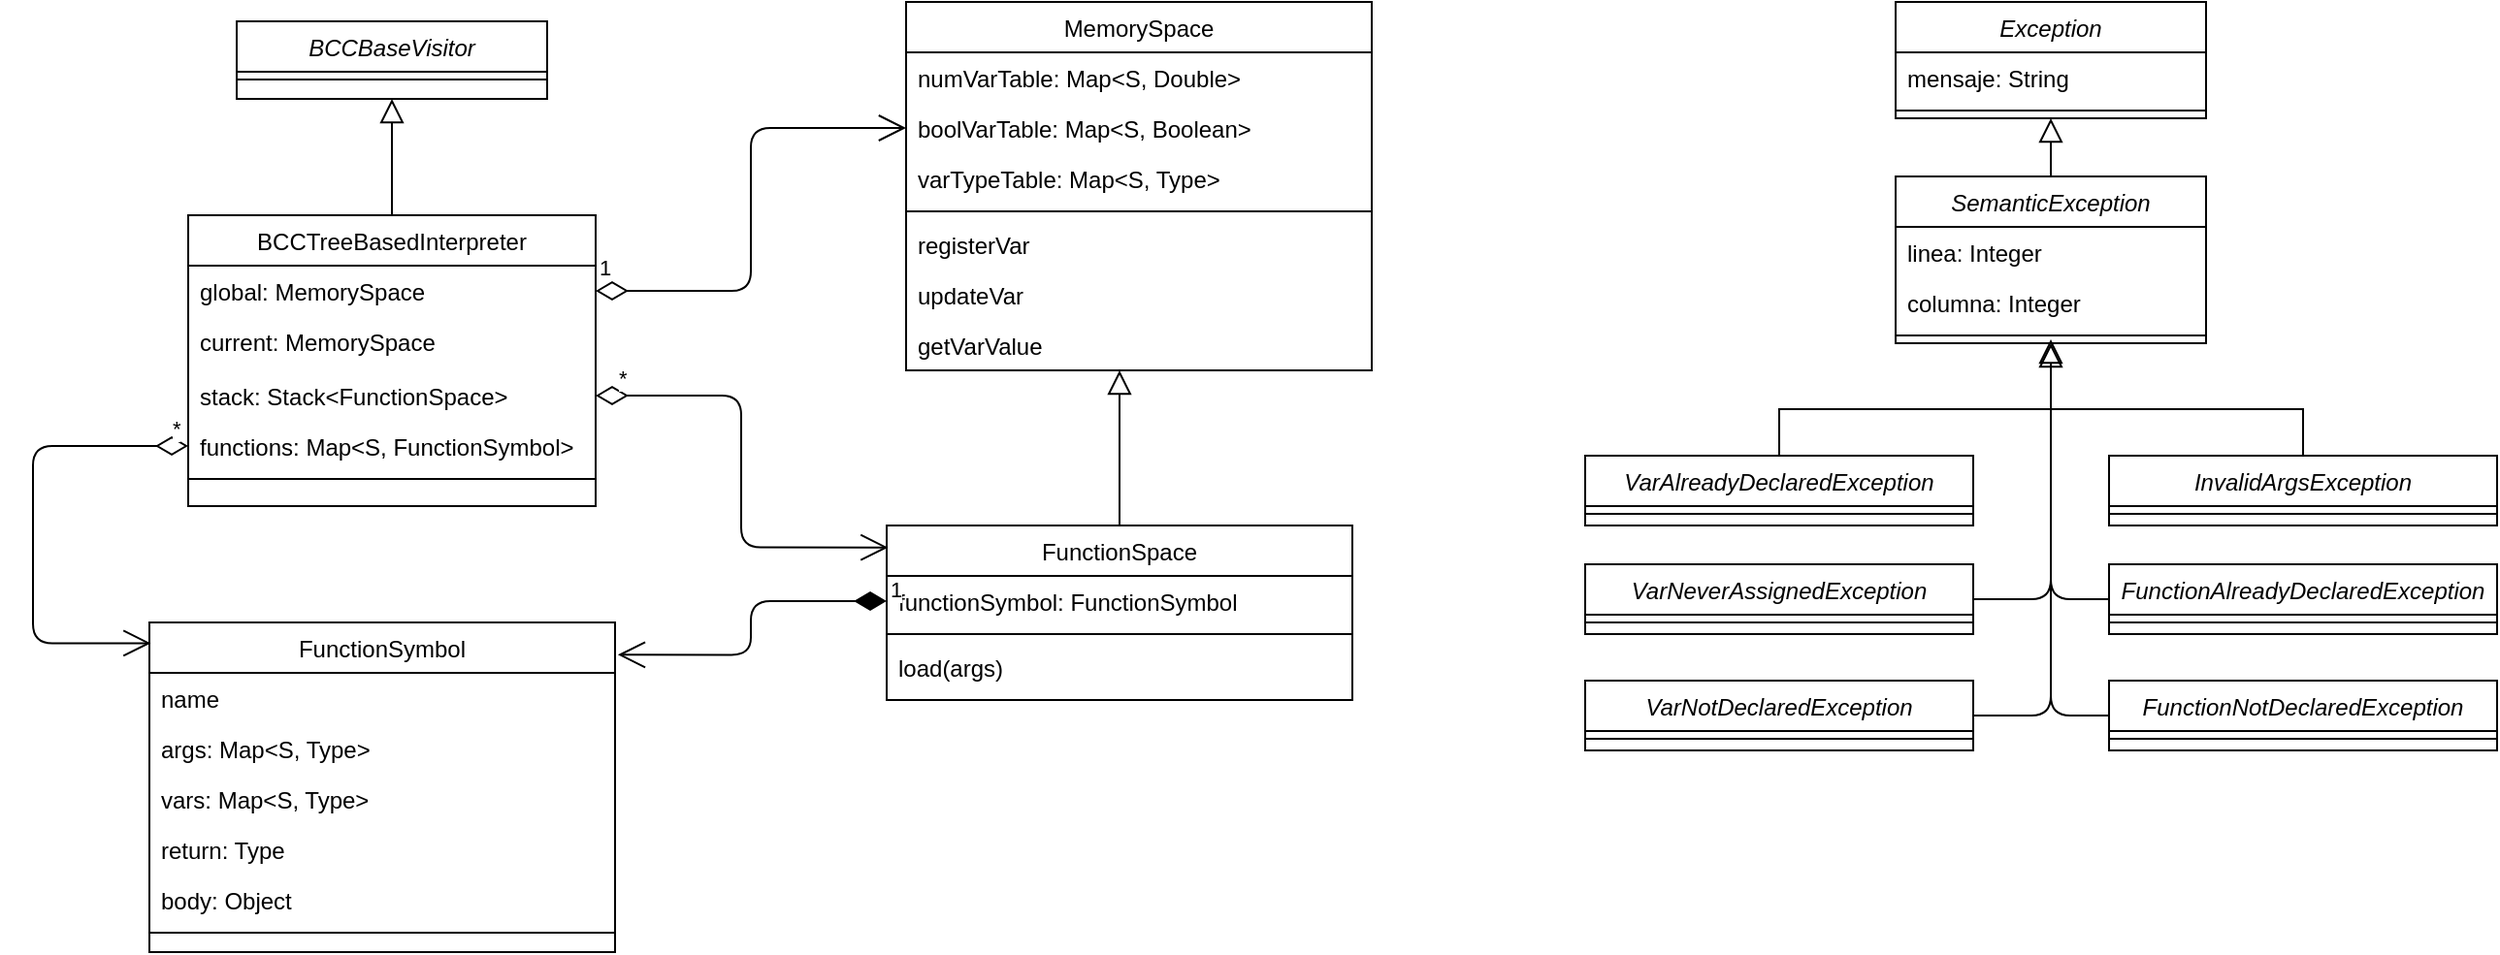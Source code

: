<mxfile version="13.8.5" type="device"><diagram id="C5RBs43oDa-KdzZeNtuy" name="Page-1"><mxGraphModel dx="1022" dy="437" grid="1" gridSize="10" guides="1" tooltips="1" connect="1" arrows="1" fold="1" page="1" pageScale="1" pageWidth="827" pageHeight="1169" math="0" shadow="0"><root><mxCell id="WIyWlLk6GJQsqaUBKTNV-0"/><mxCell id="WIyWlLk6GJQsqaUBKTNV-1" parent="WIyWlLk6GJQsqaUBKTNV-0"/><mxCell id="zkfFHV4jXpPFQw0GAbJ--0" value="BCCBaseVisitor" style="swimlane;fontStyle=2;align=center;verticalAlign=top;childLayout=stackLayout;horizontal=1;startSize=26;horizontalStack=0;resizeParent=1;resizeLast=0;collapsible=1;marginBottom=0;rounded=0;shadow=0;strokeWidth=1;" parent="WIyWlLk6GJQsqaUBKTNV-1" vertex="1"><mxGeometry x="155" y="40" width="160" height="40" as="geometry"><mxRectangle x="230" y="140" width="160" height="26" as="alternateBounds"/></mxGeometry></mxCell><mxCell id="zkfFHV4jXpPFQw0GAbJ--4" value="" style="line;html=1;strokeWidth=1;align=left;verticalAlign=middle;spacingTop=-1;spacingLeft=3;spacingRight=3;rotatable=0;labelPosition=right;points=[];portConstraint=eastwest;" parent="zkfFHV4jXpPFQw0GAbJ--0" vertex="1"><mxGeometry y="26" width="160" height="8" as="geometry"/></mxCell><mxCell id="zkfFHV4jXpPFQw0GAbJ--6" value="BCCTreeBasedInterpreter" style="swimlane;fontStyle=0;align=center;verticalAlign=top;childLayout=stackLayout;horizontal=1;startSize=26;horizontalStack=0;resizeParent=1;resizeLast=0;collapsible=1;marginBottom=0;rounded=0;shadow=0;strokeWidth=1;" parent="WIyWlLk6GJQsqaUBKTNV-1" vertex="1"><mxGeometry x="130" y="140" width="210" height="150" as="geometry"><mxRectangle x="130" y="380" width="160" height="26" as="alternateBounds"/></mxGeometry></mxCell><mxCell id="zkfFHV4jXpPFQw0GAbJ--7" value="global: MemorySpace" style="text;align=left;verticalAlign=top;spacingLeft=4;spacingRight=4;overflow=hidden;rotatable=0;points=[[0,0.5],[1,0.5]];portConstraint=eastwest;" parent="zkfFHV4jXpPFQw0GAbJ--6" vertex="1"><mxGeometry y="26" width="210" height="26" as="geometry"/></mxCell><mxCell id="zkfFHV4jXpPFQw0GAbJ--8" value="current: MemorySpace" style="text;align=left;verticalAlign=top;spacingLeft=4;spacingRight=4;overflow=hidden;rotatable=0;points=[[0,0.5],[1,0.5]];portConstraint=eastwest;rounded=0;shadow=0;html=0;" parent="zkfFHV4jXpPFQw0GAbJ--6" vertex="1"><mxGeometry y="52" width="210" height="28" as="geometry"/></mxCell><mxCell id="P-ROxSgYhiDa1GATNtzH-0" value="stack: Stack&lt;FunctionSpace&gt;" style="text;align=left;verticalAlign=top;spacingLeft=4;spacingRight=4;overflow=hidden;rotatable=0;points=[[0,0.5],[1,0.5]];portConstraint=eastwest;" vertex="1" parent="zkfFHV4jXpPFQw0GAbJ--6"><mxGeometry y="80" width="210" height="26" as="geometry"/></mxCell><mxCell id="P-ROxSgYhiDa1GATNtzH-1" value="functions: Map&lt;S, FunctionSymbol&gt;" style="text;align=left;verticalAlign=top;spacingLeft=4;spacingRight=4;overflow=hidden;rotatable=0;points=[[0,0.5],[1,0.5]];portConstraint=eastwest;" vertex="1" parent="zkfFHV4jXpPFQw0GAbJ--6"><mxGeometry y="106" width="210" height="26" as="geometry"/></mxCell><mxCell id="zkfFHV4jXpPFQw0GAbJ--9" value="" style="line;html=1;strokeWidth=1;align=left;verticalAlign=middle;spacingTop=-1;spacingLeft=3;spacingRight=3;rotatable=0;labelPosition=right;points=[];portConstraint=eastwest;" parent="zkfFHV4jXpPFQw0GAbJ--6" vertex="1"><mxGeometry y="132" width="210" height="8" as="geometry"/></mxCell><mxCell id="zkfFHV4jXpPFQw0GAbJ--12" value="" style="endArrow=block;endSize=10;endFill=0;shadow=0;strokeWidth=1;rounded=0;edgeStyle=elbowEdgeStyle;elbow=vertical;" parent="WIyWlLk6GJQsqaUBKTNV-1" source="zkfFHV4jXpPFQw0GAbJ--6" target="zkfFHV4jXpPFQw0GAbJ--0" edge="1"><mxGeometry width="160" relative="1" as="geometry"><mxPoint x="130" y="123" as="sourcePoint"/><mxPoint x="130" y="123" as="targetPoint"/></mxGeometry></mxCell><mxCell id="zkfFHV4jXpPFQw0GAbJ--17" value="MemorySpace" style="swimlane;fontStyle=0;align=center;verticalAlign=top;childLayout=stackLayout;horizontal=1;startSize=26;horizontalStack=0;resizeParent=1;resizeLast=0;collapsible=1;marginBottom=0;rounded=0;shadow=0;strokeWidth=1;" parent="WIyWlLk6GJQsqaUBKTNV-1" vertex="1"><mxGeometry x="500" y="30" width="240" height="190" as="geometry"><mxRectangle x="550" y="140" width="160" height="26" as="alternateBounds"/></mxGeometry></mxCell><mxCell id="zkfFHV4jXpPFQw0GAbJ--18" value="numVarTable: Map&lt;S, Double&gt;" style="text;align=left;verticalAlign=top;spacingLeft=4;spacingRight=4;overflow=hidden;rotatable=0;points=[[0,0.5],[1,0.5]];portConstraint=eastwest;" parent="zkfFHV4jXpPFQw0GAbJ--17" vertex="1"><mxGeometry y="26" width="240" height="26" as="geometry"/></mxCell><mxCell id="zkfFHV4jXpPFQw0GAbJ--19" value="boolVarTable: Map&lt;S, Boolean&gt;" style="text;align=left;verticalAlign=top;spacingLeft=4;spacingRight=4;overflow=hidden;rotatable=0;points=[[0,0.5],[1,0.5]];portConstraint=eastwest;rounded=0;shadow=0;html=0;" parent="zkfFHV4jXpPFQw0GAbJ--17" vertex="1"><mxGeometry y="52" width="240" height="26" as="geometry"/></mxCell><mxCell id="zkfFHV4jXpPFQw0GAbJ--20" value="varTypeTable: Map&lt;S, Type&gt;" style="text;align=left;verticalAlign=top;spacingLeft=4;spacingRight=4;overflow=hidden;rotatable=0;points=[[0,0.5],[1,0.5]];portConstraint=eastwest;rounded=0;shadow=0;html=0;" parent="zkfFHV4jXpPFQw0GAbJ--17" vertex="1"><mxGeometry y="78" width="240" height="26" as="geometry"/></mxCell><mxCell id="zkfFHV4jXpPFQw0GAbJ--23" value="" style="line;html=1;strokeWidth=1;align=left;verticalAlign=middle;spacingTop=-1;spacingLeft=3;spacingRight=3;rotatable=0;labelPosition=right;points=[];portConstraint=eastwest;" parent="zkfFHV4jXpPFQw0GAbJ--17" vertex="1"><mxGeometry y="104" width="240" height="8" as="geometry"/></mxCell><mxCell id="zkfFHV4jXpPFQw0GAbJ--24" value="registerVar" style="text;align=left;verticalAlign=top;spacingLeft=4;spacingRight=4;overflow=hidden;rotatable=0;points=[[0,0.5],[1,0.5]];portConstraint=eastwest;" parent="zkfFHV4jXpPFQw0GAbJ--17" vertex="1"><mxGeometry y="112" width="240" height="26" as="geometry"/></mxCell><mxCell id="zkfFHV4jXpPFQw0GAbJ--25" value="updateVar" style="text;align=left;verticalAlign=top;spacingLeft=4;spacingRight=4;overflow=hidden;rotatable=0;points=[[0,0.5],[1,0.5]];portConstraint=eastwest;" parent="zkfFHV4jXpPFQw0GAbJ--17" vertex="1"><mxGeometry y="138" width="240" height="26" as="geometry"/></mxCell><mxCell id="P-ROxSgYhiDa1GATNtzH-2" value="getVarValue" style="text;align=left;verticalAlign=top;spacingLeft=4;spacingRight=4;overflow=hidden;rotatable=0;points=[[0,0.5],[1,0.5]];portConstraint=eastwest;" vertex="1" parent="zkfFHV4jXpPFQw0GAbJ--17"><mxGeometry y="164" width="240" height="26" as="geometry"/></mxCell><mxCell id="P-ROxSgYhiDa1GATNtzH-3" value="FunctionSpace" style="swimlane;fontStyle=0;align=center;verticalAlign=top;childLayout=stackLayout;horizontal=1;startSize=26;horizontalStack=0;resizeParent=1;resizeLast=0;collapsible=1;marginBottom=0;rounded=0;shadow=0;strokeWidth=1;" vertex="1" parent="WIyWlLk6GJQsqaUBKTNV-1"><mxGeometry x="490" y="300" width="240" height="90" as="geometry"><mxRectangle x="550" y="140" width="160" height="26" as="alternateBounds"/></mxGeometry></mxCell><mxCell id="P-ROxSgYhiDa1GATNtzH-6" value="functionSymbol: FunctionSymbol" style="text;align=left;verticalAlign=top;spacingLeft=4;spacingRight=4;overflow=hidden;rotatable=0;points=[[0,0.5],[1,0.5]];portConstraint=eastwest;rounded=0;shadow=0;html=0;" vertex="1" parent="P-ROxSgYhiDa1GATNtzH-3"><mxGeometry y="26" width="240" height="26" as="geometry"/></mxCell><mxCell id="P-ROxSgYhiDa1GATNtzH-7" value="" style="line;html=1;strokeWidth=1;align=left;verticalAlign=middle;spacingTop=-1;spacingLeft=3;spacingRight=3;rotatable=0;labelPosition=right;points=[];portConstraint=eastwest;" vertex="1" parent="P-ROxSgYhiDa1GATNtzH-3"><mxGeometry y="52" width="240" height="8" as="geometry"/></mxCell><mxCell id="P-ROxSgYhiDa1GATNtzH-8" value="load(args)" style="text;align=left;verticalAlign=top;spacingLeft=4;spacingRight=4;overflow=hidden;rotatable=0;points=[[0,0.5],[1,0.5]];portConstraint=eastwest;" vertex="1" parent="P-ROxSgYhiDa1GATNtzH-3"><mxGeometry y="60" width="240" height="26" as="geometry"/></mxCell><mxCell id="P-ROxSgYhiDa1GATNtzH-11" value="" style="endArrow=block;endSize=10;endFill=0;shadow=0;strokeWidth=1;rounded=0;edgeStyle=elbowEdgeStyle;elbow=vertical;exitX=0.5;exitY=0;exitDx=0;exitDy=0;" edge="1" parent="WIyWlLk6GJQsqaUBKTNV-1" source="P-ROxSgYhiDa1GATNtzH-3"><mxGeometry width="160" relative="1" as="geometry"><mxPoint x="619.5" y="280" as="sourcePoint"/><mxPoint x="610" y="220" as="targetPoint"/></mxGeometry></mxCell><mxCell id="P-ROxSgYhiDa1GATNtzH-12" value="1" style="endArrow=open;html=1;endSize=12;startArrow=diamondThin;startSize=14;startFill=0;edgeStyle=orthogonalEdgeStyle;align=left;verticalAlign=bottom;entryX=0;entryY=0.5;entryDx=0;entryDy=0;" edge="1" parent="WIyWlLk6GJQsqaUBKTNV-1" source="zkfFHV4jXpPFQw0GAbJ--7" target="zkfFHV4jXpPFQw0GAbJ--19"><mxGeometry x="-1" y="3" relative="1" as="geometry"><mxPoint x="220" y="370" as="sourcePoint"/><mxPoint x="380" y="370" as="targetPoint"/></mxGeometry></mxCell><mxCell id="P-ROxSgYhiDa1GATNtzH-13" value="*" style="endArrow=open;html=1;endSize=12;startArrow=diamondThin;startSize=14;startFill=0;edgeStyle=orthogonalEdgeStyle;align=left;verticalAlign=bottom;entryX=0.003;entryY=0.126;entryDx=0;entryDy=0;entryPerimeter=0;" edge="1" parent="WIyWlLk6GJQsqaUBKTNV-1" source="P-ROxSgYhiDa1GATNtzH-0" target="P-ROxSgYhiDa1GATNtzH-3"><mxGeometry x="-0.913" relative="1" as="geometry"><mxPoint x="340" y="214" as="sourcePoint"/><mxPoint x="500" y="130" as="targetPoint"/><mxPoint as="offset"/></mxGeometry></mxCell><mxCell id="P-ROxSgYhiDa1GATNtzH-16" value="FunctionSymbol" style="swimlane;fontStyle=0;align=center;verticalAlign=top;childLayout=stackLayout;horizontal=1;startSize=26;horizontalStack=0;resizeParent=1;resizeLast=0;collapsible=1;marginBottom=0;rounded=0;shadow=0;strokeWidth=1;" vertex="1" parent="WIyWlLk6GJQsqaUBKTNV-1"><mxGeometry x="110" y="350" width="240" height="170" as="geometry"><mxRectangle x="550" y="140" width="160" height="26" as="alternateBounds"/></mxGeometry></mxCell><mxCell id="P-ROxSgYhiDa1GATNtzH-17" value="name" style="text;align=left;verticalAlign=top;spacingLeft=4;spacingRight=4;overflow=hidden;rotatable=0;points=[[0,0.5],[1,0.5]];portConstraint=eastwest;rounded=0;shadow=0;html=0;" vertex="1" parent="P-ROxSgYhiDa1GATNtzH-16"><mxGeometry y="26" width="240" height="26" as="geometry"/></mxCell><mxCell id="P-ROxSgYhiDa1GATNtzH-20" value="args: Map&lt;S, Type&gt;" style="text;align=left;verticalAlign=top;spacingLeft=4;spacingRight=4;overflow=hidden;rotatable=0;points=[[0,0.5],[1,0.5]];portConstraint=eastwest;rounded=0;shadow=0;html=0;" vertex="1" parent="P-ROxSgYhiDa1GATNtzH-16"><mxGeometry y="52" width="240" height="26" as="geometry"/></mxCell><mxCell id="P-ROxSgYhiDa1GATNtzH-21" value="vars: Map&lt;S, Type&gt;" style="text;align=left;verticalAlign=top;spacingLeft=4;spacingRight=4;overflow=hidden;rotatable=0;points=[[0,0.5],[1,0.5]];portConstraint=eastwest;rounded=0;shadow=0;html=0;" vertex="1" parent="P-ROxSgYhiDa1GATNtzH-16"><mxGeometry y="78" width="240" height="26" as="geometry"/></mxCell><mxCell id="P-ROxSgYhiDa1GATNtzH-22" value="return: Type" style="text;align=left;verticalAlign=top;spacingLeft=4;spacingRight=4;overflow=hidden;rotatable=0;points=[[0,0.5],[1,0.5]];portConstraint=eastwest;rounded=0;shadow=0;html=0;" vertex="1" parent="P-ROxSgYhiDa1GATNtzH-16"><mxGeometry y="104" width="240" height="26" as="geometry"/></mxCell><mxCell id="P-ROxSgYhiDa1GATNtzH-23" value="body: Object" style="text;align=left;verticalAlign=top;spacingLeft=4;spacingRight=4;overflow=hidden;rotatable=0;points=[[0,0.5],[1,0.5]];portConstraint=eastwest;rounded=0;shadow=0;html=0;" vertex="1" parent="P-ROxSgYhiDa1GATNtzH-16"><mxGeometry y="130" width="240" height="26" as="geometry"/></mxCell><mxCell id="P-ROxSgYhiDa1GATNtzH-18" value="" style="line;html=1;strokeWidth=1;align=left;verticalAlign=middle;spacingTop=-1;spacingLeft=3;spacingRight=3;rotatable=0;labelPosition=right;points=[];portConstraint=eastwest;" vertex="1" parent="P-ROxSgYhiDa1GATNtzH-16"><mxGeometry y="156" width="240" height="8" as="geometry"/></mxCell><mxCell id="P-ROxSgYhiDa1GATNtzH-24" value="1" style="endArrow=open;html=1;endSize=12;startArrow=diamondThin;startSize=14;startFill=1;edgeStyle=orthogonalEdgeStyle;align=left;verticalAlign=bottom;exitX=0;exitY=0.5;exitDx=0;exitDy=0;entryX=1.006;entryY=0.098;entryDx=0;entryDy=0;entryPerimeter=0;" edge="1" parent="WIyWlLk6GJQsqaUBKTNV-1" source="P-ROxSgYhiDa1GATNtzH-6" target="P-ROxSgYhiDa1GATNtzH-16"><mxGeometry x="-1" y="3" relative="1" as="geometry"><mxPoint x="440" y="420" as="sourcePoint"/><mxPoint x="600" y="420" as="targetPoint"/></mxGeometry></mxCell><mxCell id="P-ROxSgYhiDa1GATNtzH-25" value="*" style="endArrow=open;html=1;endSize=12;startArrow=diamondThin;startSize=14;startFill=0;edgeStyle=orthogonalEdgeStyle;align=left;verticalAlign=bottom;entryX=0.003;entryY=0.063;entryDx=0;entryDy=0;entryPerimeter=0;exitX=0;exitY=0.5;exitDx=0;exitDy=0;" edge="1" parent="WIyWlLk6GJQsqaUBKTNV-1" source="P-ROxSgYhiDa1GATNtzH-1" target="P-ROxSgYhiDa1GATNtzH-16"><mxGeometry x="-0.913" relative="1" as="geometry"><mxPoint x="350" y="243" as="sourcePoint"/><mxPoint x="500.72" y="321.34" as="targetPoint"/><mxPoint as="offset"/><Array as="points"><mxPoint x="50" y="259"/><mxPoint x="50" y="361"/></Array></mxGeometry></mxCell><mxCell id="P-ROxSgYhiDa1GATNtzH-26" value="Exception" style="swimlane;fontStyle=2;align=center;verticalAlign=top;childLayout=stackLayout;horizontal=1;startSize=26;horizontalStack=0;resizeParent=1;resizeLast=0;collapsible=1;marginBottom=0;rounded=0;shadow=0;strokeWidth=1;" vertex="1" parent="WIyWlLk6GJQsqaUBKTNV-1"><mxGeometry x="1010" y="30" width="160" height="60" as="geometry"><mxRectangle x="230" y="140" width="160" height="26" as="alternateBounds"/></mxGeometry></mxCell><mxCell id="P-ROxSgYhiDa1GATNtzH-33" value="mensaje: String" style="text;align=left;verticalAlign=top;spacingLeft=4;spacingRight=4;overflow=hidden;rotatable=0;points=[[0,0.5],[1,0.5]];portConstraint=eastwest;" vertex="1" parent="P-ROxSgYhiDa1GATNtzH-26"><mxGeometry y="26" width="160" height="26" as="geometry"/></mxCell><mxCell id="P-ROxSgYhiDa1GATNtzH-27" value="" style="line;html=1;strokeWidth=1;align=left;verticalAlign=middle;spacingTop=-1;spacingLeft=3;spacingRight=3;rotatable=0;labelPosition=right;points=[];portConstraint=eastwest;" vertex="1" parent="P-ROxSgYhiDa1GATNtzH-26"><mxGeometry y="52" width="160" height="8" as="geometry"/></mxCell><mxCell id="P-ROxSgYhiDa1GATNtzH-28" value="SemanticException" style="swimlane;fontStyle=2;align=center;verticalAlign=top;childLayout=stackLayout;horizontal=1;startSize=26;horizontalStack=0;resizeParent=1;resizeLast=0;collapsible=1;marginBottom=0;rounded=0;shadow=0;strokeWidth=1;" vertex="1" parent="WIyWlLk6GJQsqaUBKTNV-1"><mxGeometry x="1010" y="120" width="160" height="86" as="geometry"><mxRectangle x="230" y="140" width="160" height="26" as="alternateBounds"/></mxGeometry></mxCell><mxCell id="P-ROxSgYhiDa1GATNtzH-31" value="linea: Integer" style="text;align=left;verticalAlign=top;spacingLeft=4;spacingRight=4;overflow=hidden;rotatable=0;points=[[0,0.5],[1,0.5]];portConstraint=eastwest;" vertex="1" parent="P-ROxSgYhiDa1GATNtzH-28"><mxGeometry y="26" width="160" height="26" as="geometry"/></mxCell><mxCell id="P-ROxSgYhiDa1GATNtzH-32" value="columna: Integer" style="text;align=left;verticalAlign=top;spacingLeft=4;spacingRight=4;overflow=hidden;rotatable=0;points=[[0,0.5],[1,0.5]];portConstraint=eastwest;" vertex="1" parent="P-ROxSgYhiDa1GATNtzH-28"><mxGeometry y="52" width="160" height="26" as="geometry"/></mxCell><mxCell id="P-ROxSgYhiDa1GATNtzH-29" value="" style="line;html=1;strokeWidth=1;align=left;verticalAlign=middle;spacingTop=-1;spacingLeft=3;spacingRight=3;rotatable=0;labelPosition=right;points=[];portConstraint=eastwest;" vertex="1" parent="P-ROxSgYhiDa1GATNtzH-28"><mxGeometry y="78" width="160" height="8" as="geometry"/></mxCell><mxCell id="P-ROxSgYhiDa1GATNtzH-30" value="" style="endArrow=block;endSize=10;endFill=0;shadow=0;strokeWidth=1;rounded=0;edgeStyle=elbowEdgeStyle;elbow=vertical;entryX=0.5;entryY=1;entryDx=0;entryDy=0;exitX=0.5;exitY=0;exitDx=0;exitDy=0;" edge="1" parent="WIyWlLk6GJQsqaUBKTNV-1" source="P-ROxSgYhiDa1GATNtzH-28" target="P-ROxSgYhiDa1GATNtzH-26"><mxGeometry width="160" relative="1" as="geometry"><mxPoint x="1100" y="110" as="sourcePoint"/><mxPoint x="1080" y="175" as="targetPoint"/></mxGeometry></mxCell><mxCell id="P-ROxSgYhiDa1GATNtzH-34" value="VarAlreadyDeclaredException" style="swimlane;fontStyle=2;align=center;verticalAlign=top;childLayout=stackLayout;horizontal=1;startSize=26;horizontalStack=0;resizeParent=1;resizeLast=0;collapsible=1;marginBottom=0;rounded=0;shadow=0;strokeWidth=1;" vertex="1" parent="WIyWlLk6GJQsqaUBKTNV-1"><mxGeometry x="850" y="264" width="200" height="36" as="geometry"><mxRectangle x="230" y="140" width="160" height="26" as="alternateBounds"/></mxGeometry></mxCell><mxCell id="P-ROxSgYhiDa1GATNtzH-37" value="" style="line;html=1;strokeWidth=1;align=left;verticalAlign=middle;spacingTop=-1;spacingLeft=3;spacingRight=3;rotatable=0;labelPosition=right;points=[];portConstraint=eastwest;" vertex="1" parent="P-ROxSgYhiDa1GATNtzH-34"><mxGeometry y="26" width="200" height="8" as="geometry"/></mxCell><mxCell id="P-ROxSgYhiDa1GATNtzH-38" value="VarNeverAssignedException" style="swimlane;fontStyle=2;align=center;verticalAlign=top;childLayout=stackLayout;horizontal=1;startSize=26;horizontalStack=0;resizeParent=1;resizeLast=0;collapsible=1;marginBottom=0;rounded=0;shadow=0;strokeWidth=1;" vertex="1" parent="WIyWlLk6GJQsqaUBKTNV-1"><mxGeometry x="850" y="320" width="200" height="36" as="geometry"><mxRectangle x="230" y="140" width="160" height="26" as="alternateBounds"/></mxGeometry></mxCell><mxCell id="P-ROxSgYhiDa1GATNtzH-39" value="" style="line;html=1;strokeWidth=1;align=left;verticalAlign=middle;spacingTop=-1;spacingLeft=3;spacingRight=3;rotatable=0;labelPosition=right;points=[];portConstraint=eastwest;" vertex="1" parent="P-ROxSgYhiDa1GATNtzH-38"><mxGeometry y="26" width="200" height="8" as="geometry"/></mxCell><mxCell id="P-ROxSgYhiDa1GATNtzH-40" value="VarNotDeclaredException" style="swimlane;fontStyle=2;align=center;verticalAlign=top;childLayout=stackLayout;horizontal=1;startSize=26;horizontalStack=0;resizeParent=1;resizeLast=0;collapsible=1;marginBottom=0;rounded=0;shadow=0;strokeWidth=1;" vertex="1" parent="WIyWlLk6GJQsqaUBKTNV-1"><mxGeometry x="850" y="380" width="200" height="36" as="geometry"><mxRectangle x="230" y="140" width="160" height="26" as="alternateBounds"/></mxGeometry></mxCell><mxCell id="P-ROxSgYhiDa1GATNtzH-41" value="" style="line;html=1;strokeWidth=1;align=left;verticalAlign=middle;spacingTop=-1;spacingLeft=3;spacingRight=3;rotatable=0;labelPosition=right;points=[];portConstraint=eastwest;" vertex="1" parent="P-ROxSgYhiDa1GATNtzH-40"><mxGeometry y="26" width="200" height="8" as="geometry"/></mxCell><mxCell id="P-ROxSgYhiDa1GATNtzH-42" value="InvalidArgsException" style="swimlane;fontStyle=2;align=center;verticalAlign=top;childLayout=stackLayout;horizontal=1;startSize=26;horizontalStack=0;resizeParent=1;resizeLast=0;collapsible=1;marginBottom=0;rounded=0;shadow=0;strokeWidth=1;" vertex="1" parent="WIyWlLk6GJQsqaUBKTNV-1"><mxGeometry x="1120" y="264" width="200" height="36" as="geometry"><mxRectangle x="230" y="140" width="160" height="26" as="alternateBounds"/></mxGeometry></mxCell><mxCell id="P-ROxSgYhiDa1GATNtzH-43" value="" style="line;html=1;strokeWidth=1;align=left;verticalAlign=middle;spacingTop=-1;spacingLeft=3;spacingRight=3;rotatable=0;labelPosition=right;points=[];portConstraint=eastwest;" vertex="1" parent="P-ROxSgYhiDa1GATNtzH-42"><mxGeometry y="26" width="200" height="8" as="geometry"/></mxCell><mxCell id="P-ROxSgYhiDa1GATNtzH-44" value="FunctionAlreadyDeclaredException" style="swimlane;fontStyle=2;align=center;verticalAlign=top;childLayout=stackLayout;horizontal=1;startSize=26;horizontalStack=0;resizeParent=1;resizeLast=0;collapsible=1;marginBottom=0;rounded=0;shadow=0;strokeWidth=1;" vertex="1" parent="WIyWlLk6GJQsqaUBKTNV-1"><mxGeometry x="1120" y="320" width="200" height="36" as="geometry"><mxRectangle x="230" y="140" width="160" height="26" as="alternateBounds"/></mxGeometry></mxCell><mxCell id="P-ROxSgYhiDa1GATNtzH-45" value="" style="line;html=1;strokeWidth=1;align=left;verticalAlign=middle;spacingTop=-1;spacingLeft=3;spacingRight=3;rotatable=0;labelPosition=right;points=[];portConstraint=eastwest;" vertex="1" parent="P-ROxSgYhiDa1GATNtzH-44"><mxGeometry y="26" width="200" height="8" as="geometry"/></mxCell><mxCell id="P-ROxSgYhiDa1GATNtzH-46" value="FunctionNotDeclaredException" style="swimlane;fontStyle=2;align=center;verticalAlign=top;childLayout=stackLayout;horizontal=1;startSize=26;horizontalStack=0;resizeParent=1;resizeLast=0;collapsible=1;marginBottom=0;rounded=0;shadow=0;strokeWidth=1;" vertex="1" parent="WIyWlLk6GJQsqaUBKTNV-1"><mxGeometry x="1120" y="380" width="200" height="36" as="geometry"><mxRectangle x="230" y="140" width="160" height="26" as="alternateBounds"/></mxGeometry></mxCell><mxCell id="P-ROxSgYhiDa1GATNtzH-47" value="" style="line;html=1;strokeWidth=1;align=left;verticalAlign=middle;spacingTop=-1;spacingLeft=3;spacingRight=3;rotatable=0;labelPosition=right;points=[];portConstraint=eastwest;" vertex="1" parent="P-ROxSgYhiDa1GATNtzH-46"><mxGeometry y="26" width="200" height="8" as="geometry"/></mxCell><mxCell id="P-ROxSgYhiDa1GATNtzH-48" value="" style="endArrow=block;endSize=10;endFill=0;shadow=0;strokeWidth=1;rounded=0;edgeStyle=elbowEdgeStyle;elbow=vertical;entryX=0.5;entryY=1;entryDx=0;entryDy=0;exitX=0.5;exitY=0;exitDx=0;exitDy=0;" edge="1" parent="WIyWlLk6GJQsqaUBKTNV-1" source="P-ROxSgYhiDa1GATNtzH-34" target="P-ROxSgYhiDa1GATNtzH-28"><mxGeometry width="160" relative="1" as="geometry"><mxPoint x="1100" y="130" as="sourcePoint"/><mxPoint x="1100" y="100" as="targetPoint"/><Array as="points"><mxPoint x="1020" y="240"/></Array></mxGeometry></mxCell><mxCell id="P-ROxSgYhiDa1GATNtzH-49" value="" style="endArrow=block;endSize=10;endFill=0;shadow=0;strokeWidth=1;rounded=0;edgeStyle=elbowEdgeStyle;elbow=vertical;exitX=0.5;exitY=0;exitDx=0;exitDy=0;" edge="1" parent="WIyWlLk6GJQsqaUBKTNV-1" source="P-ROxSgYhiDa1GATNtzH-42"><mxGeometry width="160" relative="1" as="geometry"><mxPoint x="960" y="274" as="sourcePoint"/><mxPoint x="1090" y="204" as="targetPoint"/><Array as="points"><mxPoint x="1160" y="240"/></Array></mxGeometry></mxCell><mxCell id="P-ROxSgYhiDa1GATNtzH-55" value="" style="endArrow=none;html=1;exitX=1;exitY=0.5;exitDx=0;exitDy=0;" edge="1" parent="WIyWlLk6GJQsqaUBKTNV-1" source="P-ROxSgYhiDa1GATNtzH-38"><mxGeometry width="50" height="50" relative="1" as="geometry"><mxPoint x="1040" y="360" as="sourcePoint"/><mxPoint x="1090" y="240" as="targetPoint"/><Array as="points"><mxPoint x="1090" y="338"/></Array></mxGeometry></mxCell><mxCell id="P-ROxSgYhiDa1GATNtzH-56" value="" style="endArrow=none;html=1;exitX=1;exitY=0.5;exitDx=0;exitDy=0;" edge="1" parent="WIyWlLk6GJQsqaUBKTNV-1" source="P-ROxSgYhiDa1GATNtzH-40"><mxGeometry width="50" height="50" relative="1" as="geometry"><mxPoint x="1060" y="348" as="sourcePoint"/><mxPoint x="1090" y="240" as="targetPoint"/><Array as="points"><mxPoint x="1090" y="398"/></Array></mxGeometry></mxCell><mxCell id="P-ROxSgYhiDa1GATNtzH-57" value="" style="endArrow=none;html=1;exitX=0;exitY=0.5;exitDx=0;exitDy=0;" edge="1" parent="WIyWlLk6GJQsqaUBKTNV-1" source="P-ROxSgYhiDa1GATNtzH-44"><mxGeometry width="50" height="50" relative="1" as="geometry"><mxPoint x="1060" y="348" as="sourcePoint"/><mxPoint x="1090" y="230" as="targetPoint"/><Array as="points"><mxPoint x="1090" y="338"/></Array></mxGeometry></mxCell><mxCell id="P-ROxSgYhiDa1GATNtzH-58" value="" style="endArrow=none;html=1;exitX=0;exitY=0.5;exitDx=0;exitDy=0;" edge="1" parent="WIyWlLk6GJQsqaUBKTNV-1" source="P-ROxSgYhiDa1GATNtzH-46"><mxGeometry width="50" height="50" relative="1" as="geometry"><mxPoint x="1130" y="348" as="sourcePoint"/><mxPoint x="1090" y="240" as="targetPoint"/><Array as="points"><mxPoint x="1090" y="398"/></Array></mxGeometry></mxCell></root></mxGraphModel></diagram></mxfile>